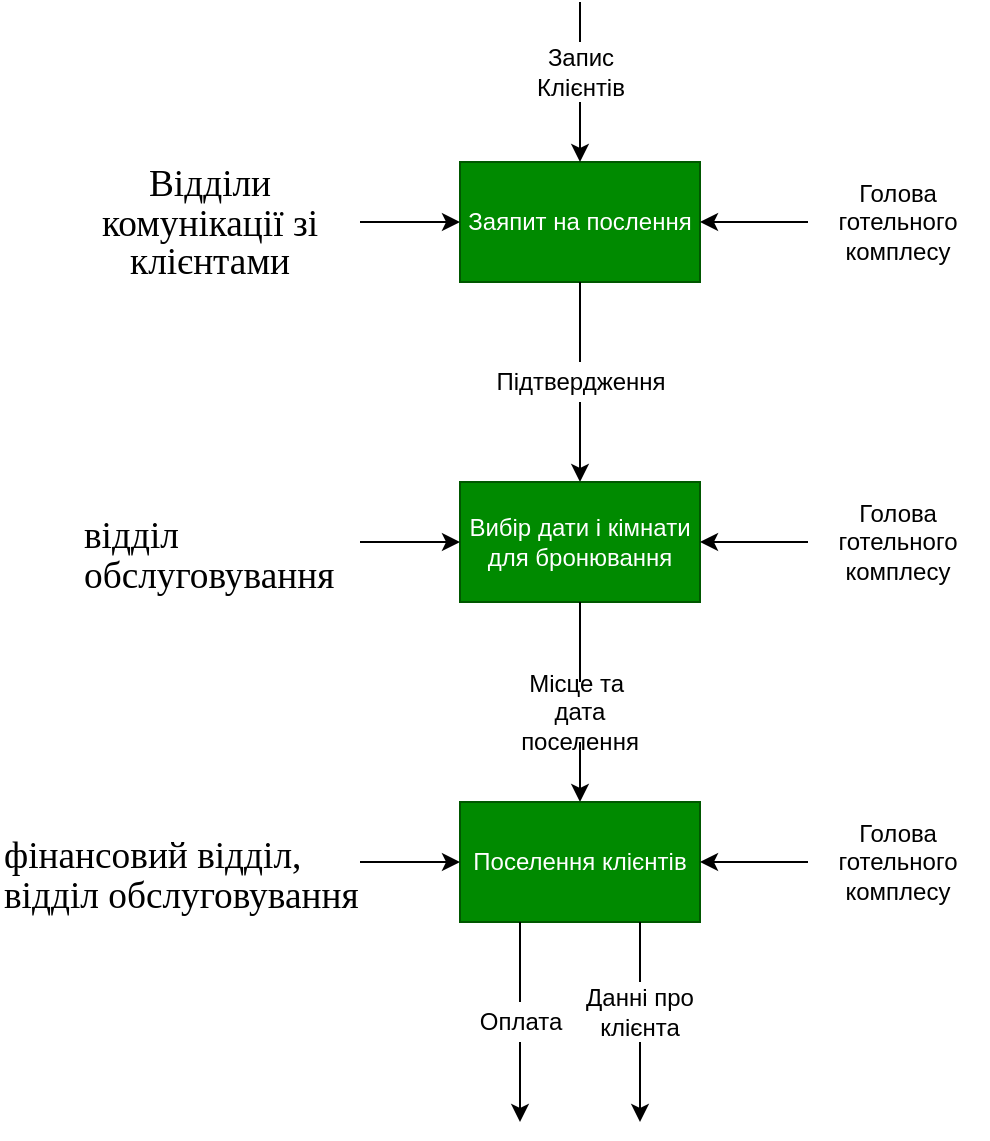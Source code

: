 <mxfile version="16.0.0" type="device"><diagram id="4T0MZZ-v5E2SWK_idgoO" name="Page-1"><mxGraphModel dx="656" dy="1120" grid="1" gridSize="10" guides="1" tooltips="1" connect="1" arrows="1" fold="1" page="1" pageScale="1" pageWidth="827" pageHeight="1169" math="0" shadow="0"><root><mxCell id="0"/><mxCell id="1" parent="0"/><mxCell id="k_TmaAZ7zj0UPQu85T2I-6" style="edgeStyle=orthogonalEdgeStyle;rounded=0;orthogonalLoop=1;jettySize=auto;html=1;exitX=0.5;exitY=1;exitDx=0;exitDy=0;startArrow=none;" edge="1" parent="1" source="k_TmaAZ7zj0UPQu85T2I-25" target="k_TmaAZ7zj0UPQu85T2I-4"><mxGeometry relative="1" as="geometry"/></mxCell><mxCell id="k_TmaAZ7zj0UPQu85T2I-1" value="Заяпит на послення" style="rounded=0;whiteSpace=wrap;html=1;fillColor=#008a00;fontColor=#ffffff;strokeColor=#005700;" vertex="1" parent="1"><mxGeometry x="240" y="160" width="120" height="60" as="geometry"/></mxCell><mxCell id="k_TmaAZ7zj0UPQu85T2I-7" style="edgeStyle=orthogonalEdgeStyle;rounded=0;orthogonalLoop=1;jettySize=auto;html=1;exitX=0.5;exitY=1;exitDx=0;exitDy=0;entryX=0.5;entryY=0;entryDx=0;entryDy=0;startArrow=none;" edge="1" parent="1" source="k_TmaAZ7zj0UPQu85T2I-27" target="k_TmaAZ7zj0UPQu85T2I-5"><mxGeometry relative="1" as="geometry"/></mxCell><mxCell id="k_TmaAZ7zj0UPQu85T2I-4" value="Вибір дати і кімнати для бронювання" style="rounded=0;whiteSpace=wrap;html=1;fillColor=#008a00;fontColor=#ffffff;strokeColor=#005700;" vertex="1" parent="1"><mxGeometry x="240" y="320" width="120" height="60" as="geometry"/></mxCell><mxCell id="k_TmaAZ7zj0UPQu85T2I-21" style="edgeStyle=orthogonalEdgeStyle;rounded=0;orthogonalLoop=1;jettySize=auto;html=1;exitX=0.5;exitY=1;exitDx=0;exitDy=0;startArrow=none;" edge="1" parent="1" source="k_TmaAZ7zj0UPQu85T2I-23"><mxGeometry relative="1" as="geometry"><mxPoint x="330" y="640" as="targetPoint"/></mxGeometry></mxCell><mxCell id="k_TmaAZ7zj0UPQu85T2I-22" style="edgeStyle=orthogonalEdgeStyle;rounded=0;orthogonalLoop=1;jettySize=auto;html=1;startArrow=none;" edge="1" parent="1" source="k_TmaAZ7zj0UPQu85T2I-29"><mxGeometry relative="1" as="geometry"><mxPoint x="270" y="640" as="targetPoint"/><mxPoint x="230" y="620" as="sourcePoint"/><Array as="points"><mxPoint x="270" y="590"/></Array></mxGeometry></mxCell><mxCell id="k_TmaAZ7zj0UPQu85T2I-5" value="Поселення клієнтів" style="rounded=0;whiteSpace=wrap;html=1;fillColor=#008a00;fontColor=#ffffff;strokeColor=#005700;" vertex="1" parent="1"><mxGeometry x="240" y="480" width="120" height="60" as="geometry"/></mxCell><mxCell id="k_TmaAZ7zj0UPQu85T2I-9" style="edgeStyle=orthogonalEdgeStyle;rounded=0;orthogonalLoop=1;jettySize=auto;html=1;exitX=0;exitY=0.5;exitDx=0;exitDy=0;entryX=1;entryY=0.5;entryDx=0;entryDy=0;" edge="1" parent="1" source="k_TmaAZ7zj0UPQu85T2I-8" target="k_TmaAZ7zj0UPQu85T2I-1"><mxGeometry relative="1" as="geometry"/></mxCell><mxCell id="k_TmaAZ7zj0UPQu85T2I-8" value="Голова готельного комплесу" style="text;html=1;strokeColor=none;fillColor=none;align=center;verticalAlign=middle;whiteSpace=wrap;rounded=0;" vertex="1" parent="1"><mxGeometry x="414" y="175" width="90" height="30" as="geometry"/></mxCell><mxCell id="k_TmaAZ7zj0UPQu85T2I-12" style="edgeStyle=orthogonalEdgeStyle;rounded=0;orthogonalLoop=1;jettySize=auto;html=1;exitX=1;exitY=0.5;exitDx=0;exitDy=0;entryX=0;entryY=0.5;entryDx=0;entryDy=0;" edge="1" parent="1" source="k_TmaAZ7zj0UPQu85T2I-11" target="k_TmaAZ7zj0UPQu85T2I-1"><mxGeometry relative="1" as="geometry"/></mxCell><mxCell id="k_TmaAZ7zj0UPQu85T2I-11" value="&lt;span style=&quot;font-size: 14.0pt ; line-height: 106% ; font-family: &amp;#34;times new roman&amp;#34; , serif&quot;&gt;Відділи комунікації зі клієнтами&lt;/span&gt;" style="text;html=1;strokeColor=none;fillColor=none;align=center;verticalAlign=middle;whiteSpace=wrap;rounded=0;" vertex="1" parent="1"><mxGeometry x="40" y="175" width="150" height="30" as="geometry"/></mxCell><mxCell id="k_TmaAZ7zj0UPQu85T2I-14" style="edgeStyle=orthogonalEdgeStyle;rounded=0;orthogonalLoop=1;jettySize=auto;html=1;exitX=1;exitY=0.5;exitDx=0;exitDy=0;entryX=0;entryY=0.5;entryDx=0;entryDy=0;" edge="1" parent="1" source="k_TmaAZ7zj0UPQu85T2I-13" target="k_TmaAZ7zj0UPQu85T2I-4"><mxGeometry relative="1" as="geometry"/></mxCell><mxCell id="k_TmaAZ7zj0UPQu85T2I-13" value="&lt;span style=&quot;font-size: 14.0pt ; line-height: 106% ; font-family: &amp;#34;times new roman&amp;#34; , serif&quot;&gt;відділ &lt;br&gt;обслуговування&lt;/span&gt;" style="text;whiteSpace=wrap;html=1;" vertex="1" parent="1"><mxGeometry x="50" y="330" width="140" height="40" as="geometry"/></mxCell><mxCell id="k_TmaAZ7zj0UPQu85T2I-15" style="edgeStyle=orthogonalEdgeStyle;rounded=0;orthogonalLoop=1;jettySize=auto;html=1;exitX=0;exitY=0.5;exitDx=0;exitDy=0;entryX=1;entryY=0.5;entryDx=0;entryDy=0;" edge="1" parent="1" source="k_TmaAZ7zj0UPQu85T2I-16" target="k_TmaAZ7zj0UPQu85T2I-4"><mxGeometry relative="1" as="geometry"><mxPoint x="370" y="345" as="targetPoint"/></mxGeometry></mxCell><mxCell id="k_TmaAZ7zj0UPQu85T2I-16" value="Голова готельного комплесу" style="text;html=1;strokeColor=none;fillColor=none;align=center;verticalAlign=middle;whiteSpace=wrap;rounded=0;" vertex="1" parent="1"><mxGeometry x="414" y="335" width="90" height="30" as="geometry"/></mxCell><mxCell id="k_TmaAZ7zj0UPQu85T2I-17" style="edgeStyle=orthogonalEdgeStyle;rounded=0;orthogonalLoop=1;jettySize=auto;html=1;exitX=0;exitY=0.5;exitDx=0;exitDy=0;entryX=1;entryY=0.5;entryDx=0;entryDy=0;" edge="1" parent="1" source="k_TmaAZ7zj0UPQu85T2I-18" target="k_TmaAZ7zj0UPQu85T2I-5"><mxGeometry relative="1" as="geometry"><mxPoint x="390" y="510" as="targetPoint"/></mxGeometry></mxCell><mxCell id="k_TmaAZ7zj0UPQu85T2I-18" value="Голова готельного комплесу" style="text;html=1;strokeColor=none;fillColor=none;align=center;verticalAlign=middle;whiteSpace=wrap;rounded=0;" vertex="1" parent="1"><mxGeometry x="414" y="495" width="90" height="30" as="geometry"/></mxCell><mxCell id="k_TmaAZ7zj0UPQu85T2I-20" style="edgeStyle=orthogonalEdgeStyle;rounded=0;orthogonalLoop=1;jettySize=auto;html=1;exitX=1;exitY=0.5;exitDx=0;exitDy=0;entryX=0;entryY=0.5;entryDx=0;entryDy=0;" edge="1" parent="1" source="k_TmaAZ7zj0UPQu85T2I-19" target="k_TmaAZ7zj0UPQu85T2I-5"><mxGeometry relative="1" as="geometry"/></mxCell><mxCell id="k_TmaAZ7zj0UPQu85T2I-19" value="&lt;span style=&quot;font-size: 14.0pt ; line-height: 106% ; font-family: &amp;#34;times new roman&amp;#34; , serif&quot;&gt;фінансовий відділ, &lt;br&gt;відділ обслуговування&lt;/span&gt;" style="text;whiteSpace=wrap;html=1;" vertex="1" parent="1"><mxGeometry x="10" y="490" width="180" height="40" as="geometry"/></mxCell><mxCell id="k_TmaAZ7zj0UPQu85T2I-23" value="Данні про&lt;br&gt;клієнта" style="text;html=1;strokeColor=none;fillColor=none;align=center;verticalAlign=middle;whiteSpace=wrap;rounded=0;" vertex="1" parent="1"><mxGeometry x="300" y="570" width="60" height="30" as="geometry"/></mxCell><mxCell id="k_TmaAZ7zj0UPQu85T2I-24" value="" style="edgeStyle=orthogonalEdgeStyle;rounded=0;orthogonalLoop=1;jettySize=auto;html=1;exitX=0.75;exitY=1;exitDx=0;exitDy=0;endArrow=none;" edge="1" parent="1" source="k_TmaAZ7zj0UPQu85T2I-5" target="k_TmaAZ7zj0UPQu85T2I-23"><mxGeometry relative="1" as="geometry"><mxPoint x="330" y="640" as="targetPoint"/><mxPoint x="330" y="540" as="sourcePoint"/></mxGeometry></mxCell><mxCell id="k_TmaAZ7zj0UPQu85T2I-25" value="Підтвердження" style="text;html=1;align=center;verticalAlign=middle;resizable=0;points=[];autosize=1;strokeColor=none;fillColor=none;" vertex="1" parent="1"><mxGeometry x="250" y="260" width="100" height="20" as="geometry"/></mxCell><mxCell id="k_TmaAZ7zj0UPQu85T2I-26" value="" style="edgeStyle=orthogonalEdgeStyle;rounded=0;orthogonalLoop=1;jettySize=auto;html=1;exitX=0.5;exitY=1;exitDx=0;exitDy=0;endArrow=none;" edge="1" parent="1" source="k_TmaAZ7zj0UPQu85T2I-1" target="k_TmaAZ7zj0UPQu85T2I-25"><mxGeometry relative="1" as="geometry"><mxPoint x="300" y="220" as="sourcePoint"/><mxPoint x="300" y="320" as="targetPoint"/></mxGeometry></mxCell><mxCell id="k_TmaAZ7zj0UPQu85T2I-27" value="Місце та&amp;nbsp;&lt;br&gt;дата поселення" style="text;html=1;strokeColor=none;fillColor=none;align=center;verticalAlign=middle;whiteSpace=wrap;rounded=0;" vertex="1" parent="1"><mxGeometry x="270" y="420" width="60" height="30" as="geometry"/></mxCell><mxCell id="k_TmaAZ7zj0UPQu85T2I-28" value="" style="edgeStyle=orthogonalEdgeStyle;rounded=0;orthogonalLoop=1;jettySize=auto;html=1;exitX=0.5;exitY=1;exitDx=0;exitDy=0;entryX=0.5;entryY=0;entryDx=0;entryDy=0;endArrow=none;" edge="1" parent="1" source="k_TmaAZ7zj0UPQu85T2I-4" target="k_TmaAZ7zj0UPQu85T2I-27"><mxGeometry relative="1" as="geometry"><mxPoint x="300" y="380" as="sourcePoint"/><mxPoint x="300" y="480" as="targetPoint"/></mxGeometry></mxCell><mxCell id="k_TmaAZ7zj0UPQu85T2I-29" value="Оплата" style="text;html=1;align=center;verticalAlign=middle;resizable=0;points=[];autosize=1;strokeColor=none;fillColor=none;" vertex="1" parent="1"><mxGeometry x="240" y="580" width="60" height="20" as="geometry"/></mxCell><mxCell id="k_TmaAZ7zj0UPQu85T2I-30" value="" style="edgeStyle=orthogonalEdgeStyle;rounded=0;orthogonalLoop=1;jettySize=auto;html=1;exitX=0.25;exitY=1;exitDx=0;exitDy=0;endArrow=none;" edge="1" parent="1" source="k_TmaAZ7zj0UPQu85T2I-5" target="k_TmaAZ7zj0UPQu85T2I-29"><mxGeometry relative="1" as="geometry"><mxPoint x="270" y="640" as="targetPoint"/><mxPoint x="270" y="540" as="sourcePoint"/><Array as="points"/></mxGeometry></mxCell><mxCell id="k_TmaAZ7zj0UPQu85T2I-31" value="" style="endArrow=classic;html=1;rounded=0;entryX=0.5;entryY=0;entryDx=0;entryDy=0;startArrow=none;" edge="1" parent="1" source="k_TmaAZ7zj0UPQu85T2I-32" target="k_TmaAZ7zj0UPQu85T2I-1"><mxGeometry width="50" height="50" relative="1" as="geometry"><mxPoint x="300" y="80" as="sourcePoint"/><mxPoint x="290" y="140" as="targetPoint"/></mxGeometry></mxCell><mxCell id="k_TmaAZ7zj0UPQu85T2I-32" value="Запис&lt;br&gt;Клієнтів" style="text;html=1;align=center;verticalAlign=middle;resizable=0;points=[];autosize=1;strokeColor=none;fillColor=none;" vertex="1" parent="1"><mxGeometry x="270" y="100" width="60" height="30" as="geometry"/></mxCell><mxCell id="k_TmaAZ7zj0UPQu85T2I-33" value="" style="endArrow=none;html=1;rounded=0;entryX=0.5;entryY=0;entryDx=0;entryDy=0;" edge="1" parent="1" target="k_TmaAZ7zj0UPQu85T2I-32"><mxGeometry width="50" height="50" relative="1" as="geometry"><mxPoint x="300" y="80" as="sourcePoint"/><mxPoint x="300" y="160" as="targetPoint"/></mxGeometry></mxCell></root></mxGraphModel></diagram></mxfile>